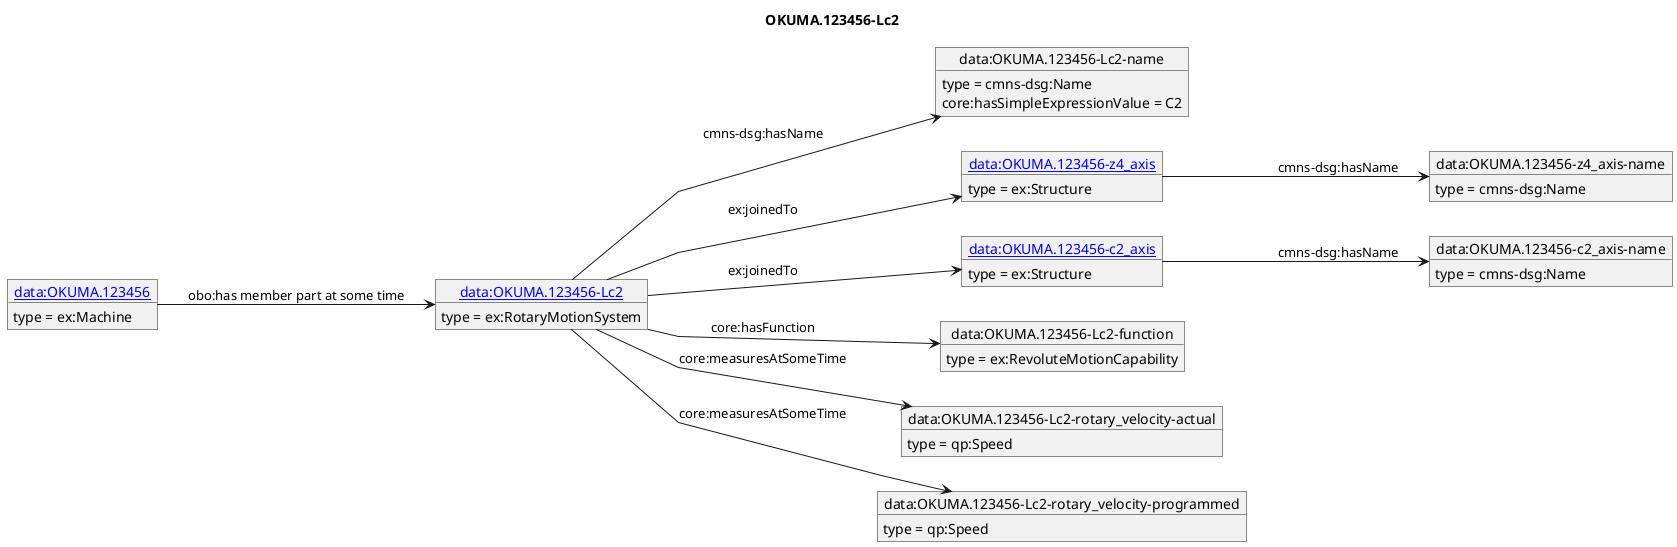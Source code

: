 @startuml
skinparam linetype polyline
left to right direction
title OKUMA.123456-Lc2
object "[[./OKUMA.123456-Lc2.html data:OKUMA.123456-Lc2]]" as o1 {
 type = ex:RotaryMotionSystem
 }
object "data:OKUMA.123456-Lc2-name" as o2 {
 type = cmns-dsg:Name
 }
object "[[./OKUMA.123456-z4_axis.html data:OKUMA.123456-z4_axis]]" as o3 {
 type = ex:Structure
 }
object "data:OKUMA.123456-z4_axis-name" as o4 {
 type = cmns-dsg:Name
 }
object "[[./OKUMA.123456-c2_axis.html data:OKUMA.123456-c2_axis]]" as o5 {
 type = ex:Structure
 }
object "data:OKUMA.123456-c2_axis-name" as o6 {
 type = cmns-dsg:Name
 }
object "data:OKUMA.123456-Lc2-function" as o7 {
 type = ex:RevoluteMotionCapability
 }
object "data:OKUMA.123456-Lc2-rotary_velocity-actual" as o8 {
 type = qp:Speed
 }
object "data:OKUMA.123456-Lc2-rotary_velocity-programmed" as o9 {
 type = qp:Speed
 }
object "[[./OKUMA.123456.html data:OKUMA.123456]]" as o10 {
 type = ex:Machine
 }
o1 --> o2 : cmns-dsg:hasName
o2 : core:hasSimpleExpressionValue = C2
o1 --> o3 : ex:joinedTo
o3 --> o4 : cmns-dsg:hasName
o1 --> o5 : ex:joinedTo
o5 --> o6 : cmns-dsg:hasName
o1 --> o7 : core:hasFunction
o1 --> o8 : core:measuresAtSomeTime
o1 --> o9 : core:measuresAtSomeTime
o10 --> o1 : obo:has member part at some time
@enduml
